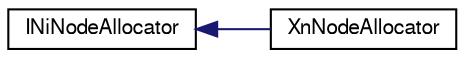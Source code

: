 digraph G
{
  edge [fontname="FreeSans",fontsize="10",labelfontname="FreeSans",labelfontsize="10"];
  node [fontname="FreeSans",fontsize="10",shape=record];
  rankdir=LR;
  Node1 [label="INiNodeAllocator",height=0.2,width=0.4,color="black", fillcolor="white", style="filled",URL="$class_i_ni_node_allocator.html"];
  Node1 -> Node2 [dir=back,color="midnightblue",fontsize="10",style="solid",fontname="FreeSans"];
  Node2 [label="XnNodeAllocator",height=0.2,width=0.4,color="black", fillcolor="white", style="filled",URL="$class_xn_node_allocator.html"];
}
